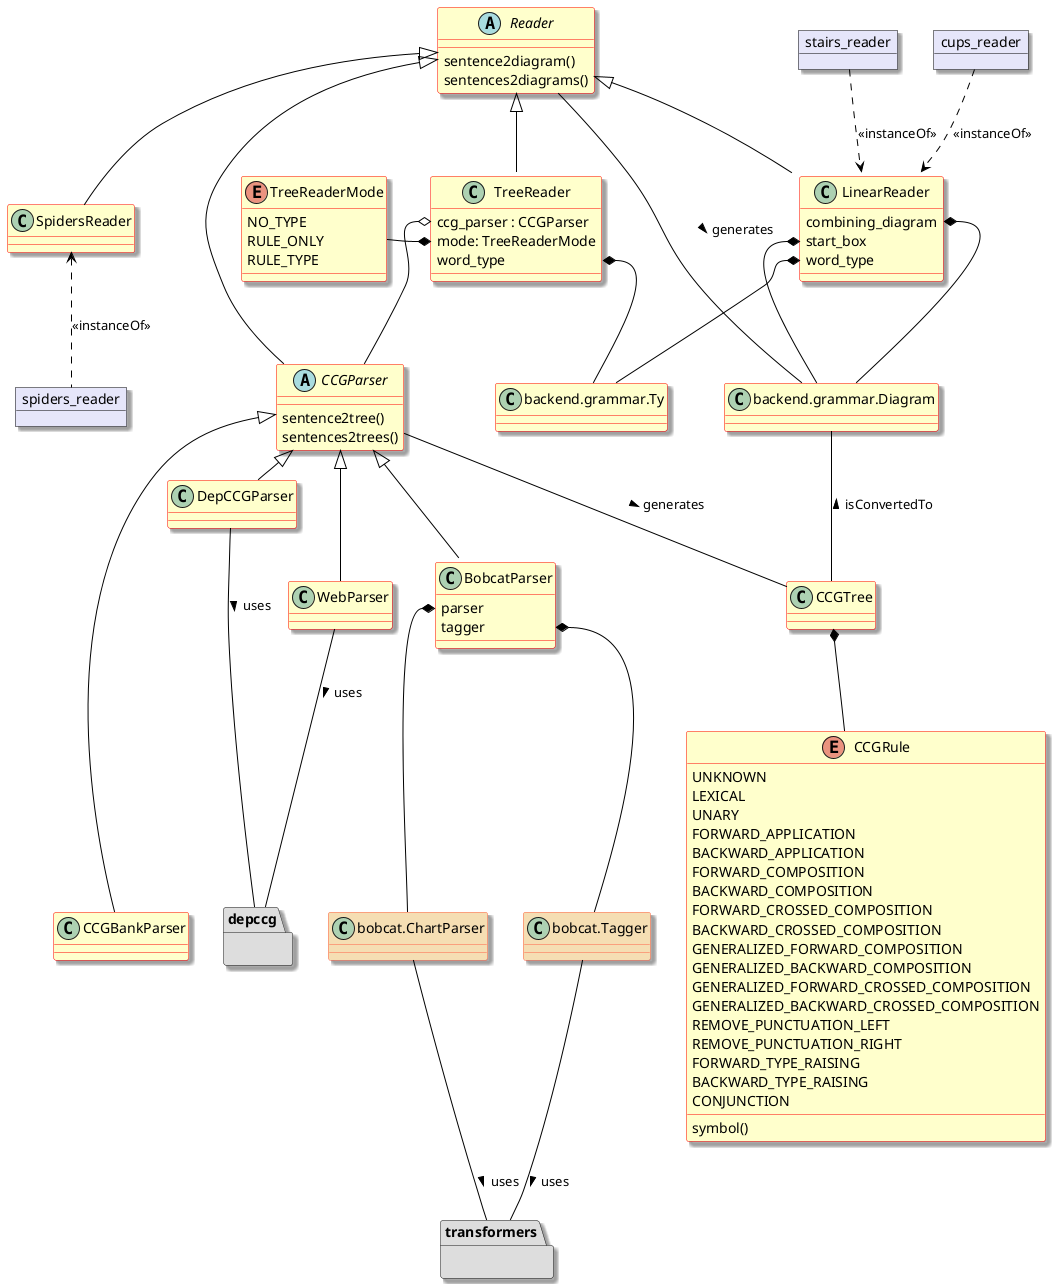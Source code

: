 @startuml

set namespaceseparator none
skinparam dpi 96
skinparam ArrowColor Black
skinparam shadowing true
skinparam class {
  backgroundColor Business
  borderColor Red
}
skinparam object {
  backgroundColor lavender
  borderColor black
}
'skinparam linetype ortho
'skinparam groupInheritance 4

package depccg #DDDDDD {}
package transformers #DDDDDD {}

abstract class Reader {
  sentence2diagram()
  sentences2diagrams()
}

abstract class CCGParser {
  sentence2tree()
  sentences2trees()
}

class TreeReader {
  ccg_parser : CCGParser
  mode: TreeReaderMode
  word_type
}

enum TreeReaderMode {
    NO_TYPE
    RULE_ONLY
    RULE_TYPE
}

class LinearReader {
    combining_diagram
    start_box
    word_type
}
class SpidersReader {}
class DepCCGParser
class WebParser
class BobcatParser {
    parser
    tagger
}
class CCGBankParser
enum CCGRule {
    UNKNOWN
    LEXICAL
    UNARY
    FORWARD_APPLICATION
    BACKWARD_APPLICATION
    FORWARD_COMPOSITION
    BACKWARD_COMPOSITION
    FORWARD_CROSSED_COMPOSITION
    BACKWARD_CROSSED_COMPOSITION
    GENERALIZED_FORWARD_COMPOSITION
    GENERALIZED_BACKWARD_COMPOSITION
    GENERALIZED_FORWARD_CROSSED_COMPOSITION
    GENERALIZED_BACKWARD_CROSSED_COMPOSITION
    REMOVE_PUNCTUATION_LEFT
    REMOVE_PUNCTUATION_RIGHT
    FORWARD_TYPE_RAISING
    BACKWARD_TYPE_RAISING
    CONJUNCTION
    symbol()
}
class CCGTree

class bobcat.Tagger #back:wheat;line:tomato
class bobcat.ChartParser #back:wheat;line:tomato

object cups_reader
object spiders_reader
object stairs_reader

Reader <|-- CCGParser
Reader <|-- TreeReader
Reader <|-- LinearReader
Reader <|-- SpidersReader

LinearReader <.u. cups_reader : <<instanceOf>>
LinearReader <.u. stairs_reader : <<instanceOf>>

CCGParser <|- DepCCGParser
CCGParser <|-- BobcatParser
CCGParser <|-- WebParser
CCGParser <|--- CCGBankParser

SpidersReader <.. spiders_reader : <<instanceOf>>

DepCCGParser - depccg: > uses

TreeReader::ccg_parser o-- CCGParser
TreeReader::mode *-l- TreeReaderMode
LinearReader::word_type *-- backend.grammar.Ty
TreeReader::word_type *-- backend.grammar.Ty
LinearReader::combining_diagram *-- backend.grammar.Diagram
LinearReader::start_box *-- backend.grammar.Diagram

BobcatParser::parser *-- bobcat.ChartParser
BobcatParser::tagger *-- bobcat.Tagger

bobcat.ChartParser -- transformers : uses >
bobcat.Tagger -- transformers: uses >
WebParser -- depccg: uses >

CCGTree *-- CCGRule
CCGTree -u- CCGParser : < generates
backend.grammar.Diagram -- CCGTree : < isConvertedTo

Reader -- backend.grammar.Diagram : generates >

@enduml
